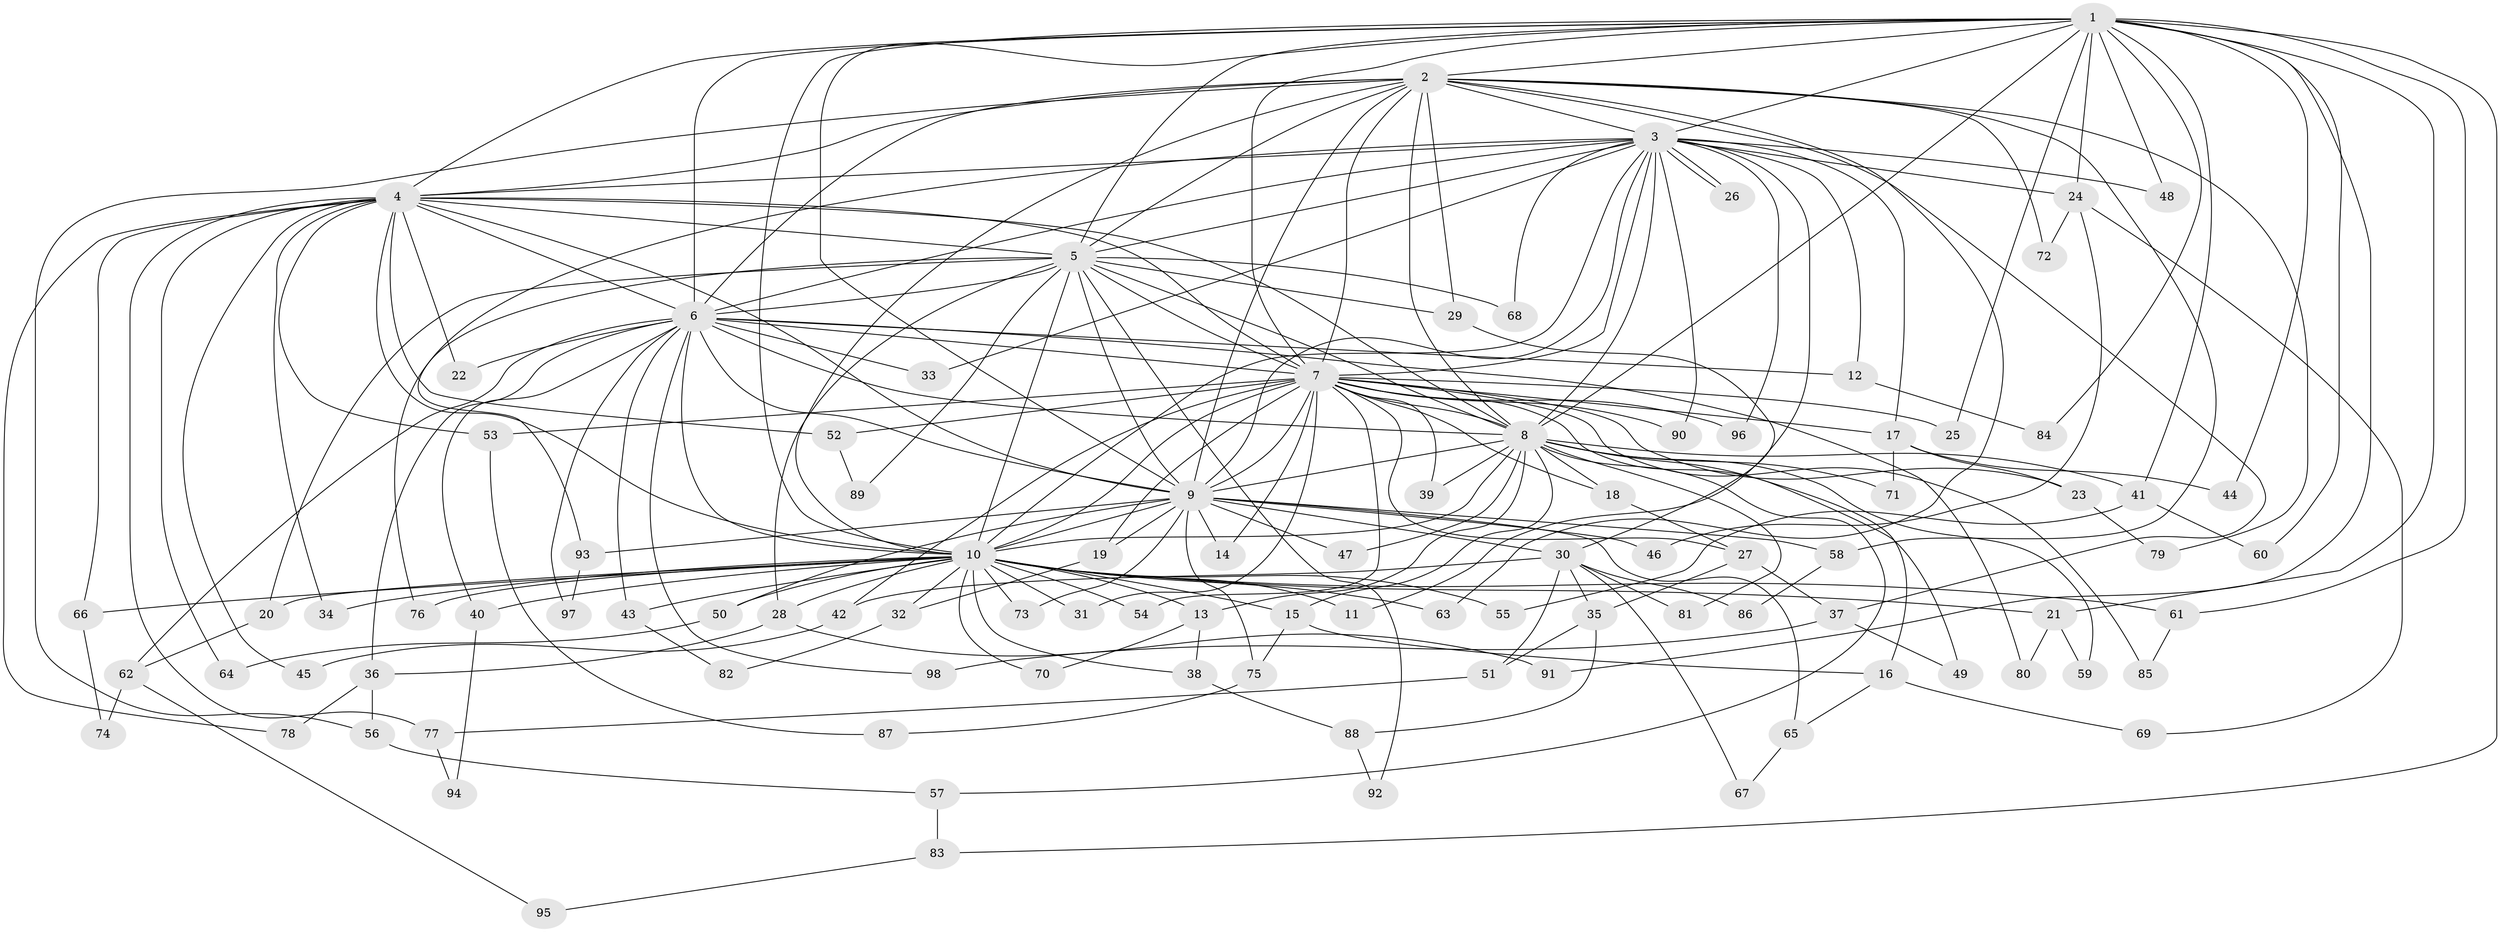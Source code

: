 // coarse degree distribution, {14: 0.014492753623188406, 13: 0.014492753623188406, 16: 0.014492753623188406, 15: 0.043478260869565216, 29: 0.028985507246376812, 2: 0.4057971014492754, 3: 0.2898550724637681, 4: 0.11594202898550725, 7: 0.014492753623188406, 1: 0.014492753623188406, 8: 0.014492753623188406, 5: 0.028985507246376812}
// Generated by graph-tools (version 1.1) at 2025/50/03/04/25 22:50:00]
// undirected, 98 vertices, 221 edges
graph export_dot {
  node [color=gray90,style=filled];
  1;
  2;
  3;
  4;
  5;
  6;
  7;
  8;
  9;
  10;
  11;
  12;
  13;
  14;
  15;
  16;
  17;
  18;
  19;
  20;
  21;
  22;
  23;
  24;
  25;
  26;
  27;
  28;
  29;
  30;
  31;
  32;
  33;
  34;
  35;
  36;
  37;
  38;
  39;
  40;
  41;
  42;
  43;
  44;
  45;
  46;
  47;
  48;
  49;
  50;
  51;
  52;
  53;
  54;
  55;
  56;
  57;
  58;
  59;
  60;
  61;
  62;
  63;
  64;
  65;
  66;
  67;
  68;
  69;
  70;
  71;
  72;
  73;
  74;
  75;
  76;
  77;
  78;
  79;
  80;
  81;
  82;
  83;
  84;
  85;
  86;
  87;
  88;
  89;
  90;
  91;
  92;
  93;
  94;
  95;
  96;
  97;
  98;
  1 -- 2;
  1 -- 3;
  1 -- 4;
  1 -- 5;
  1 -- 6;
  1 -- 7;
  1 -- 8;
  1 -- 9;
  1 -- 10;
  1 -- 21;
  1 -- 24;
  1 -- 25;
  1 -- 41;
  1 -- 44;
  1 -- 48;
  1 -- 60;
  1 -- 61;
  1 -- 83;
  1 -- 84;
  1 -- 91;
  2 -- 3;
  2 -- 4;
  2 -- 5;
  2 -- 6;
  2 -- 7;
  2 -- 8;
  2 -- 9;
  2 -- 10;
  2 -- 29;
  2 -- 37;
  2 -- 56;
  2 -- 58;
  2 -- 63;
  2 -- 72;
  2 -- 79;
  3 -- 4;
  3 -- 5;
  3 -- 6;
  3 -- 7;
  3 -- 8;
  3 -- 9;
  3 -- 10;
  3 -- 11;
  3 -- 12;
  3 -- 17;
  3 -- 24;
  3 -- 26;
  3 -- 26;
  3 -- 33;
  3 -- 48;
  3 -- 68;
  3 -- 90;
  3 -- 93;
  3 -- 96;
  4 -- 5;
  4 -- 6;
  4 -- 7;
  4 -- 8;
  4 -- 9;
  4 -- 10;
  4 -- 22;
  4 -- 34;
  4 -- 45;
  4 -- 52;
  4 -- 53;
  4 -- 64;
  4 -- 66;
  4 -- 77;
  4 -- 78;
  5 -- 6;
  5 -- 7;
  5 -- 8;
  5 -- 9;
  5 -- 10;
  5 -- 20;
  5 -- 28;
  5 -- 29;
  5 -- 68;
  5 -- 76;
  5 -- 89;
  5 -- 92;
  6 -- 7;
  6 -- 8;
  6 -- 9;
  6 -- 10;
  6 -- 12;
  6 -- 22;
  6 -- 33;
  6 -- 36;
  6 -- 40;
  6 -- 43;
  6 -- 62;
  6 -- 80;
  6 -- 97;
  6 -- 98;
  7 -- 8;
  7 -- 9;
  7 -- 10;
  7 -- 14;
  7 -- 16;
  7 -- 17;
  7 -- 18;
  7 -- 19;
  7 -- 23;
  7 -- 25;
  7 -- 27;
  7 -- 31;
  7 -- 39;
  7 -- 42;
  7 -- 52;
  7 -- 53;
  7 -- 54;
  7 -- 85;
  7 -- 90;
  7 -- 96;
  8 -- 9;
  8 -- 10;
  8 -- 13;
  8 -- 15;
  8 -- 18;
  8 -- 39;
  8 -- 41;
  8 -- 47;
  8 -- 49;
  8 -- 57;
  8 -- 59;
  8 -- 71;
  8 -- 81;
  9 -- 10;
  9 -- 14;
  9 -- 19;
  9 -- 30;
  9 -- 46;
  9 -- 47;
  9 -- 50;
  9 -- 58;
  9 -- 65;
  9 -- 73;
  9 -- 75;
  9 -- 93;
  10 -- 11;
  10 -- 13;
  10 -- 15;
  10 -- 20;
  10 -- 21;
  10 -- 28;
  10 -- 31;
  10 -- 32;
  10 -- 34;
  10 -- 38;
  10 -- 40;
  10 -- 43;
  10 -- 50;
  10 -- 54;
  10 -- 55;
  10 -- 61;
  10 -- 63;
  10 -- 66;
  10 -- 70;
  10 -- 73;
  10 -- 76;
  12 -- 84;
  13 -- 38;
  13 -- 70;
  15 -- 16;
  15 -- 75;
  16 -- 65;
  16 -- 69;
  17 -- 23;
  17 -- 44;
  17 -- 71;
  18 -- 27;
  19 -- 32;
  20 -- 62;
  21 -- 59;
  21 -- 80;
  23 -- 79;
  24 -- 46;
  24 -- 69;
  24 -- 72;
  27 -- 35;
  27 -- 37;
  28 -- 36;
  28 -- 91;
  29 -- 30;
  30 -- 35;
  30 -- 42;
  30 -- 51;
  30 -- 67;
  30 -- 81;
  30 -- 86;
  32 -- 82;
  35 -- 51;
  35 -- 88;
  36 -- 56;
  36 -- 78;
  37 -- 49;
  37 -- 98;
  38 -- 88;
  40 -- 94;
  41 -- 55;
  41 -- 60;
  42 -- 45;
  43 -- 82;
  50 -- 64;
  51 -- 77;
  52 -- 89;
  53 -- 87;
  56 -- 57;
  57 -- 83;
  58 -- 86;
  61 -- 85;
  62 -- 74;
  62 -- 95;
  65 -- 67;
  66 -- 74;
  75 -- 87;
  77 -- 94;
  83 -- 95;
  88 -- 92;
  93 -- 97;
}
